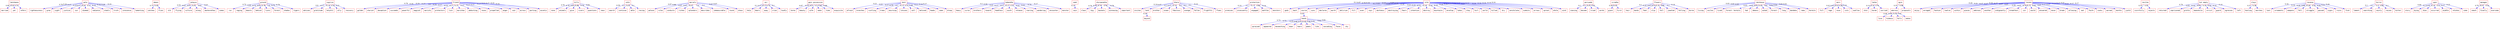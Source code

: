 strict digraph {
	lakshmana	 [color=red,
		fontname=courier,
		shape=box];
	married	 [color=red,
		fontname=courier,
		shape=box];
	lakshmana -> married	 [color=blue,
		xlabel=0.66];
	yet	 [color=red,
		fontname=courier,
		shape=box];
	lakshmana -> yet	 [color=blue,
		xlabel=0.03];
	refers	 [color=red,
		fontname=courier,
		shape=box];
	lakshmana -> refers	 [color=blue,
		xlabel=0.17];
	pale	 [color=red,
		fontname=courier,
		shape=box];
	righteousness	 [color=red,
		fontname=courier,
		shape=box];
	pale -> righteousness	 [color=blue,
		xlabel=0.76];
	grew	 [color=red,
		fontname=courier,
		shape=box];
	pale -> grew	 [color=blue,
		xlabel=0.24];
	sight	 [color=red,
		fontname=courier,
		shape=box];
	pale -> sight	 [color=blue,
		xlabel=0.17];
	justice	 [color=red,
		fontname=courier,
		shape=box];
	pale -> justice	 [color=blue,
		xlabel=0.14];
	sun	 [color=red,
		fontname=courier,
		shape=box];
	pale -> sun	 [color=blue,
		xlabel=0.17];
	dimmed	 [color=red,
		fontname=courier,
		shape=box];
	pale -> dimmed	 [color=blue,
		xlabel=0.24];
	radiance	 [color=red,
		fontname=courier,
		shape=box];
	pale -> radiance	 [color=blue,
		xlabel=0.17];
	steals	 [color=red,
		fontname=courier,
		shape=box];
	pale -> steals	 [color=blue,
		xlabel=0.14];
	truth	 [color=red,
		fontname=courier,
		shape=box];
	pale -> truth	 [color=blue,
		xlabel=0.14];
	innocence	 [color=red,
		fontname=courier,
		shape=box];
	pale -> innocence	 [color=blue,
		xlabel=0.28];
	lamenting	 [color=red,
		fontname=courier,
		shape=box];
	pale -> lamenting	 [color=blue,
		xlabel=0.14];
	demon	 [color=red,
		fontname=courier,
		shape=box];
	catches	 [color=red,
		fontname=courier,
		shape=box];
	demon -> catches	 [color=blue,
		xlabel=0.72];
	flies	 [color=red,
		fontname=courier,
		shape=box];
	demon -> flies	 [color=blue,
		xlabel=0.62];
	jatayus	 [color=red,
		fontname=courier,
		shape=box];
	old	 [color=red,
		fontname=courier,
		shape=box];
	jatayus -> old	 [color=blue,
		xlabel=0.55];
	flying	 [color=red,
		fontname=courier,
		shape=box];
	jatayus -> flying	 [color=blue,
		xlabel=0.07];
	vulture	 [color=red,
		fontname=courier,
		shape=box];
	jatayus -> vulture	 [color=blue,
		xlabel=0.07];
	along	 [color=red,
		fontname=courier,
		shape=box];
	jatayus -> along	 [color=blue,
		xlabel=0.07];
	dasharathas	 [color=red,
		fontname=courier,
		shape=box];
	jatayus -> dasharathas	 [color=blue,
		xlabel=0.07];
	comes	 [color=red,
		fontname=courier,
		shape=box];
	jatayus -> comes	 [color=blue,
		xlabel=0.07];
	ground	 [color=red,
		fontname=courier,
		shape=box];
	run	 [color=red,
		fontname=courier,
		shape=box];
	ground -> run	 [color=blue,
		xlabel=0.72];
	raging	 [color=red,
		fontname=courier,
		shape=box];
	ground -> raging	 [color=blue,
		xlabel=0.62];
	beasts	 [color=red,
		fontname=courier,
		shape=box];
	ground -> beasts	 [color=blue,
		xlabel=0.72];
	behind	 [color=red,
		fontname=courier,
		shape=box];
	ground -> behind	 [color=blue,
		xlabel=0.62];
	lions	 [color=red,
		fontname=courier,
		shape=box];
	ground -> lions	 [color=blue,
		xlabel=0.76];
	forest	 [color=red,
		fontname=courier,
		shape=box];
	ground -> forest	 [color=blue,
		xlabel=1.0];
	shadow	 [color=red,
		fontname=courier,
		shape=box];
	ground -> shadow	 [color=blue,
		xlabel=0.72];
	tigers	 [color=red,
		fontname=courier,
		shape=box];
	ground -> tigers	 [color=blue,
		xlabel=0.76];
	sugriva	 [color=red,
		fontname=courier,
		shape=box];
	advises	 [color=red,
		fontname=courier,
		shape=box];
	sugriva -> advises	 [color=blue,
		xlabel=0.9];
	gratitude	 [color=red,
		fontname=courier,
		shape=box];
	sugriva -> gratitude	 [color=blue,
		xlabel=0.17];
	helpful	 [color=red,
		fontname=courier,
		shape=box];
	sugriva -> helpful	 [color=blue,
		xlabel=0.14];
	ally	 [color=red,
		fontname=courier,
		shape=box];
	sugriva -> ally	 [color=blue,
		xlabel=0.14];
	recovery	 [color=red,
		fontname=courier,
		shape=box];
	sugriva -> recovery	 [color=blue,
		xlabel=0.21];
	friend	 [color=red,
		fontname=courier,
		shape=box];
	golden	 [color=red,
		fontname=courier,
		shape=box];
	friend -> golden	 [color=blue,
		xlabel=0.79];
	chariot	 [color=red,
		fontname=courier,
		shape=box];
	friend -> chariot	 [color=blue,
		xlabel=0.24];
	deception	 [color=red,
		fontname=courier,
		shape=box];
	friend -> deception	 [color=blue,
		xlabel=0.14];
	succeeds	 [color=red,
		fontname=courier,
		shape=box];
	friend -> succeeds	 [color=blue,
		xlabel=0.17];
	powerful	 [color=red,
		fontname=courier,
		shape=box];
	friend -> powerful	 [color=blue,
		xlabel=0.1];
	magical	 [color=red,
		fontname=courier,
		shape=box];
	friend -> magical	 [color=blue,
		xlabel=0.14];
	marichi	 [color=red,
		fontname=courier,
		shape=box];
	friend -> marichi	 [color=blue,
		xlabel=0.17];
	protectors	 [color=red,
		fontname=courier,
		shape=box];
	friend -> protectors	 [color=blue,
		xlabel=0.14];
	lust	 [color=red,
		fontname=courier,
		shape=box];
	friend -> lust	 [color=blue,
		xlabel=0.17];
	marichas	 [color=red,
		fontname=courier,
		shape=box];
	friend -> marichas	 [color=blue,
		xlabel=0.17];
	abducting	 [color=red,
		fontname=courier,
		shape=box];
	friend -> abducting	 [color=blue,
		xlabel=0.17];
	races	 [color=red,
		fontname=courier,
		shape=box];
	friend -> races	 [color=blue,
		xlabel=0.17];
	propelled	 [color=red,
		fontname=courier,
		shape=box];
	friend -> propelled	 [color=blue,
		xlabel=0.17];
	anger	 [color=red,
		fontname=courier,
		shape=box];
	friend -> anger	 [color=blue,
		xlabel=0.17];
	aid	 [color=red,
		fontname=courier,
		shape=box];
	friend -> aid	 [color=blue,
		xlabel=0.21];
	across	 [color=red,
		fontname=courier,
		shape=box];
	friend -> across	 [color=blue,
		xlabel=0.17];
	parting	 [color=red,
		fontname=courier,
		shape=box];
	friend -> parting	 [color=blue,
		xlabel=0.14];
	ascetic	 [color=red,
		fontname=courier,
		shape=box];
	friend -> ascetic	 [color=blue,
		xlabel=0.14];
	hills	 [color=red,
		fontname=courier,
		shape=box];
	none	 [color=red,
		fontname=courier,
		shape=box];
	hills -> none	 [color=blue,
		xlabel=0.76];
	animals	 [color=red,
		fontname=courier,
		shape=box];
	hills -> animals	 [color=blue,
		xlabel=0.76];
	give	 [color=red,
		fontname=courier,
		shape=box];
	hills -> give	 [color=blue,
		xlabel=0.83];
	rivers	 [color=red,
		fontname=courier,
		shape=box];
	hills -> rivers	 [color=blue,
		xlabel=0.86];
	questions	 [color=red,
		fontname=courier,
		shape=box];
	hills -> questions	 [color=blue,
		xlabel=0.79];
	news	 [color=red,
		fontname=courier,
		shape=box];
	hills -> news	 [color=blue,
		xlabel=0.62];
	calm	 [color=red,
		fontname=courier,
		shape=box];
	search	 [color=red,
		fontname=courier,
		shape=box];
	calm -> search	 [color=blue,
		xlabel=0.59];
	continue	 [color=red,
		fontname=courier,
		shape=box];
	calm -> continue	 [color=blue,
		xlabel=0.1];
	able	 [color=red,
		fontname=courier,
		shape=box];
	calm -> able	 [color=blue,
		xlabel=0.07];
	raving	 [color=red,
		fontname=courier,
		shape=box];
	calm -> raving	 [color=blue,
		xlabel=0.1];
	marvels	 [color=red,
		fontname=courier,
		shape=box];
	palace	 [color=red,
		fontname=courier,
		shape=box];
	marvels -> palace	 [color=blue,
		xlabel=0.07];
	rules	 [color=red,
		fontname=courier,
		shape=box];
	marvels -> rules	 [color=blue,
		xlabel=0.86];
	conducts	 [color=red,
		fontname=courier,
		shape=box];
	marvels -> conducts	 [color=blue,
		xlabel=0.07];
	riches	 [color=red,
		fontname=courier,
		shape=box];
	marvels -> riches	 [color=blue,
		xlabel=0.07];
	splendors	 [color=red,
		fontname=courier,
		shape=box];
	marvels -> splendors	 [color=blue,
		xlabel=0.07];
	describes	 [color=red,
		fontname=courier,
		shape=box];
	marvels -> describes	 [color=blue,
		xlabel=1.0];
	immeasurable	 [color=red,
		fontname=courier,
		shape=box];
	marvels -> immeasurable	 [color=blue,
		xlabel=0.1];
	round	 [color=red,
		fontname=courier,
		shape=box];
	marvels -> round	 [color=blue,
		xlabel=0.07];
	shows	 [color=red,
		fontname=courier,
		shape=box];
	marvels -> shows	 [color=blue,
		xlabel=0.07];
	air	 [color=red,
		fontname=courier,
		shape=box];
	help	 [color=red,
		fontname=courier,
		shape=box];
	air -> help	 [color=blue,
		xlabel=0.1];
	bears	 [color=red,
		fontname=courier,
		shape=box];
	air -> bears	 [color=blue,
		xlabel=0.17];
	away	 [color=red,
		fontname=courier,
		shape=box];
	air -> away	 [color=blue,
		xlabel=0.17];
	cries	 [color=red,
		fontname=courier,
		shape=box];
	air -> cries	 [color=blue,
		xlabel=0.72];
	loudly	 [color=red,
		fontname=courier,
		shape=box];
	air -> loudly	 [color=blue,
		xlabel=0.1];
	"gain possession"	 [color=red,
		fontname=courier,
		shape=box];
	terms	 [color=red,
		fontname=courier,
		shape=box];
	"gain possession" -> terms	 [color=blue,
		xlabel=0.97];
	beauty	 [color=red,
		fontname=courier,
		shape=box];
	"gain possession" -> beauty	 [color=blue,
		xlabel=0.14];
	wife	 [color=red,
		fontname=courier,
		shape=box];
	"gain possession" -> wife	 [color=blue,
		xlabel=0.21];
	make	 [color=red,
		fontname=courier,
		shape=box];
	"gain possession" -> make	 [color=blue,
		xlabel=0.1];
	time	 [color=red,
		fontname=courier,
		shape=box];
	"gain possession" -> time	 [color=blue,
		xlabel=0.24];
	exquisite	 [color=red,
		fontname=courier,
		shape=box];
	"gain possession" -> exquisite	 [color=blue,
		xlabel=0.86];
	dont	 [color=red,
		fontname=courier,
		shape=box];
	afraid	 [color=red,
		fontname=courier,
		shape=box];
	dont -> afraid	 [color=blue,
		xlabel=0.21];
	branches	 [color=red,
		fontname=courier,
		shape=box];
	dont -> branches	 [color=blue,
		xlabel=0.21];
	rustling	 [color=red,
		fontname=courier,
		shape=box];
	dont -> rustling	 [color=blue,
		xlabel=0.17];
	trees	 [color=red,
		fontname=courier,
		shape=box];
	dont -> trees	 [color=blue,
		xlabel=0.79];
	mourning	 [color=red,
		fontname=courier,
		shape=box];
	dont -> mourning	 [color=blue,
		xlabel=0.1];
	lotuses	 [color=red,
		fontname=courier,
		shape=box];
	dont -> lotuses	 [color=blue,
		xlabel=0.17];
	call	 [color=red,
		fontname=courier,
		shape=box];
	dont -> call	 [color=blue,
		xlabel=0.17];
	beloved	 [color=red,
		fontname=courier,
		shape=box];
	dont -> beloved	 [color=blue,
		xlabel=0.28];
	heads	 [color=red,
		fontname=courier,
		shape=box];
	dont -> heads	 [color=blue,
		xlabel=0.17];
	seem	 [color=red,
		fontname=courier,
		shape=box];
	dont -> seem	 [color=blue,
		xlabel=0.14];
	droop	 [color=red,
		fontname=courier,
		shape=box];
	dont -> droop	 [color=blue,
		xlabel=0.17];
	kabandha	 [color=red,
		fontname=courier,
		shape=box];
	heavy	 [color=red,
		fontname=courier,
		shape=box];
	kabandha -> heavy	 [color=blue,
		xlabel=0.1];
	curse	 [color=red,
		fontname=courier,
		shape=box];
	kabandha -> curse	 [color=blue,
		xlabel=0.34];
	brothers	 [color=red,
		fontname=courier,
		shape=box];
	kabandha -> brothers	 [color=blue,
		xlabel=0.21];
	toward	 [color=red,
		fontname=courier,
		shape=box];
	kabandha -> toward	 [color=blue,
		xlabel=0.17];
	headless	 [color=red,
		fontname=courier,
		shape=box];
	kabandha -> headless	 [color=blue,
		xlabel=0.17];
	south	 [color=red,
		fontname=courier,
		shape=box];
	kabandha -> south	 [color=blue,
		xlabel=0.17];
	release	 [color=red,
		fontname=courier,
		shape=box];
	kabandha -> release	 [color=blue,
		xlabel=0.17];
	roaring	 [color=red,
		fontname=courier,
		shape=box];
	kabandha -> roaring	 [color=blue,
		xlabel=0.21];
	wandering	 [color=red,
		fontname=courier,
		shape=box];
	kabandha -> wandering	 [color=blue,
		xlabel=0.21];
	encounter	 [color=red,
		fontname=courier,
		shape=box];
	kabandha -> encounter	 [color=blue,
		xlabel=0.79];
	monster	 [color=red,
		fontname=courier,
		shape=box];
	kabandha -> monster	 [color=blue,
		xlabel=0.17];
	seek	 [color=red,
		fontname=courier,
		shape=box];
	vain	 [color=red,
		fontname=courier,
		shape=box];
	seek -> vain	 [color=blue,
		xlabel=0.14];
	shurpanakha	 [color=red,
		fontname=courier,
		shape=box];
	claws	 [color=red,
		fontname=courier,
		shape=box];
	shurpanakha -> claws	 [color=blue,
		xlabel=0.76];
	big	 [color=red,
		fontname=courier,
		shape=box];
	shurpanakha -> big	 [color=blue,
		xlabel=0.76];
	baskets	 [color=red,
		fontname=courier,
		shape=box];
	shurpanakha -> baskets	 [color=blue,
		xlabel=0.79];
	winnowing	 [color=red,
		fontname=courier,
		shape=box];
	shurpanakha -> winnowing	 [color=blue,
		xlabel=0.76];
	important	 [color=red,
		fontname=courier,
		shape=box];
	shurpanakha -> important	 [color=blue,
		xlabel=0.76];
	khara	 [color=red,
		fontname=courier,
		shape=box];
	incites	 [color=red,
		fontname=courier,
		shape=box];
	khara -> incites	 [color=blue,
		xlabel=0.14];
	land	 [color=red,
		fontname=courier,
		shape=box];
	khara -> land	 [color=blue,
		xlabel=0.07];
	brother	 [color=red,
		fontname=courier,
		shape=box];
	khara -> brother	 [color=blue,
		xlabel=0.1];
	ocean	 [color=red,
		fontname=courier,
		shape=box];
	khara -> ocean	 [color=blue,
		xlabel=0.17];
	fabulous	 [color=red,
		fontname=courier,
		shape=box];
	khara -> fabulous	 [color=blue,
		xlabel=0.72];
	avenge	 [color=red,
		fontname=courier,
		shape=box];
	khara -> avenge	 [color=blue,
		xlabel=0.1];
	fallen	 [color=red,
		fontname=courier,
		shape=box];
	khara -> fallen	 [color=blue,
		xlabel=0.1];
	frightful	 [color=red,
		fontname=courier,
		shape=box];
	khara -> frightful	 [color=blue,
		xlabel=0.1];
	flees	 [color=red,
		fontname=courier,
		shape=box];
	khara -> flees	 [color=blue,
		xlabel=0.14];
	beyond	 [color=red,
		fontname=courier,
		shape=box];
	land -> beyond	 [color=blue,
		xlabel=0.34];
	protection	 [color=red,
		fontname=courier,
		shape=box];
	promises	 [color=red,
		fontname=courier,
		shape=box];
	protection -> promises	 [color=blue,
		xlabel=0.14];
	incessantly	 [color=red,
		fontname=courier,
		shape=box];
	protection -> incessantly	 [color=blue,
		xlabel=0.1];
	engaged	 [color=red,
		fontname=courier,
		shape=box];
	protection -> engaged	 [color=blue,
		xlabel=0.17];
	battles	 [color=red,
		fontname=courier,
		shape=box];
	protection -> battles	 [color=blue,
		xlabel=0.69];
	monsters	 [color=red,
		fontname=courier,
		shape=box];
	protection -> monsters	 [color=blue,
		xlabel=0.14];
	sita	 [color=red,
		fontname=courier,
		shape=box];
	gods	 [color=red,
		fontname=courier,
		shape=box];
	sita -> gods	 [color=blue,
		xlabel=0.1];
	back	 [color=red,
		fontname=courier,
		shape=box];
	sita -> back	 [color=blue,
		xlabel=0.07];
	course	 [color=red,
		fontname=courier,
		shape=box];
	sita -> course	 [color=blue,
		xlabel=0.79];
	suns	 [color=red,
		fontname=courier,
		shape=box];
	sita -> suns	 [color=blue,
		xlabel=0.14];
	declares	 [color=red,
		fontname=courier,
		shape=box];
	sita -> declares	 [color=blue,
		xlabel=0.1];
	earth	 [color=red,
		fontname=courier,
		shape=box];
	sita -> earth	 [color=blue,
		xlabel=0.21];
	delirium	 [color=red,
		fontname=courier,
		shape=box];
	sita -> delirium	 [color=blue,
		xlabel=0.14];
	fill	 [color=red,
		fontname=courier,
		shape=box];
	sita -> fill	 [color=blue,
		xlabel=0.14];
	even	 [color=red,
		fontname=courier,
		shape=box];
	sita -> even	 [color=blue,
		xlabel=0.07];
	rays	 [color=red,
		fontname=courier,
		shape=box];
	sita -> rays	 [color=blue,
		xlabel=0.14];
	darkness	 [color=red,
		fontname=courier,
		shape=box];
	sita -> darkness	 [color=blue,
		xlabel=0.14];
	destroying	 [color=red,
		fontname=courier,
		shape=box];
	sita -> destroying	 [color=blue,
		xlabel=0.21];
	fears	 [color=red,
		fontname=courier,
		shape=box];
	sita -> fears	 [color=blue,
		xlabel=0.14];
	intention	 [color=red,
		fontname=courier,
		shape=box];
	sita -> intention	 [color=blue,
		xlabel=0.14];
	destroy	 [color=red,
		fontname=courier,
		shape=box];
	sita -> destroy	 [color=blue,
		xlabel=0.14];
	mountains	 [color=red,
		fontname=courier,
		shape=box];
	sita -> mountains	 [color=blue,
		xlabel=0.14];
	envelop	 [color=red,
		fontname=courier,
		shape=box];
	sita -> envelop	 [color=blue,
		xlabel=0.14];
	lakes	 [color=red,
		fontname=courier,
		shape=box];
	sita -> lakes	 [color=blue,
		xlabel=0.24];
	stay	 [color=red,
		fontname=courier,
		shape=box];
	sita -> stay	 [color=blue,
		xlabel=0.14];
	hurl	 [color=red,
		fontname=courier,
		shape=box];
	sita -> hurl	 [color=blue,
		xlabel=0.14];
	world	 [color=red,
		fontname=courier,
		shape=box];
	sita -> world	 [color=blue,
		xlabel=0.14];
	killed	 [color=red,
		fontname=courier,
		shape=box];
	sita -> killed	 [color=blue,
		xlabel=0.24];
	dry	 [color=red,
		fontname=courier,
		shape=box];
	sita -> dry	 [color=blue,
		xlabel=0.24];
	annihilate	 [color=red,
		fontname=courier,
		shape=box];
	sita -> annihilate	 [color=blue,
		xlabel=0.14];
	summits	 [color=red,
		fontname=courier,
		shape=box];
	sita -> summits	 [color=blue,
		xlabel=0.14];
	arrows	 [color=red,
		fontname=courier,
		shape=box];
	sita -> arrows	 [color=blue,
		xlabel=0.14];
	uproot	 [color=red,
		fontname=courier,
		shape=box];
	sita -> uproot	 [color=blue,
		xlabel=0.14];
	whole	 [color=red,
		fontname=courier,
		shape=box];
	sita -> whole	 [color=blue,
		xlabel=0.14];
	wind	 [color=red,
		fontname=courier,
		shape=box];
	sita -> wind	 [color=blue,
		xlabel=0.14];
	hands	 [color=red,
		fontname=courier,
		shape=box];
	course -> hands	 [color=blue,
		xlabel=0.03];
	upraised	 [color=red,
		fontname=courier,
		shape=box];
	hands -> upraised	 [color=blue,
		xlabel=0.72];
	appeared	 [color=red,
		fontname=courier,
		shape=box];
	hands -> appeared	 [color=blue,
		xlabel=0.72];
	beseeching	 [color=red,
		fontname=courier,
		shape=box];
	hands -> beseeching	 [color=blue,
		xlabel=0.55];
	moan	 [color=red,
		fontname=courier,
		shape=box];
	hands -> moan	 [color=blue,
		xlabel=0.66];
	tears	 [color=red,
		fontname=courier,
		shape=box];
	hands -> tears	 [color=blue,
		xlabel=0.55];
	peaks	 [color=red,
		fontname=courier,
		shape=box];
	hands -> peaks	 [color=blue,
		xlabel=0.62];
	like	 [color=red,
		fontname=courier,
		shape=box];
	hands -> like	 [color=blue,
		xlabel=0.59];
	cascading	 [color=red,
		fontname=courier,
		shape=box];
	hands -> cascading	 [color=blue,
		xlabel=0.55];
	faces	 [color=red,
		fontname=courier,
		shape=box];
	hands -> faces	 [color=blue,
		xlabel=0.62];
	sky	 [color=red,
		fontname=courier,
		shape=box];
	hands -> sky	 [color=blue,
		xlabel=0.62];
	persuade	 [color=red,
		fontname=courier,
		shape=box];
	coaxing	 [color=red,
		fontname=courier,
		shape=box];
	persuade -> coaxing	 [color=blue,
		xlabel=0.1];
	become	 [color=red,
		fontname=courier,
		shape=box];
	persuade -> become	 [color=blue,
		xlabel=0.1];
	tried	 [color=red,
		fontname=courier,
		shape=box];
	persuade -> tried	 [color=blue,
		xlabel=0.07];
	words	 [color=red,
		fontname=courier,
		shape=box];
	persuade -> words	 [color=blue,
		xlabel=0.55];
	viradha	 [color=red,
		fontname=courier,
		shape=box];
	giant	 [color=red,
		fontname=courier,
		shape=box];
	viradha -> giant	 [color=blue,
		xlabel=0.48];
	first	 [color=red,
		fontname=courier,
		shape=box];
	viradha -> first	 [color=blue,
		xlabel=0.03];
	flowers	 [color=red,
		fontname=courier,
		shape=box];
	hair	 [color=red,
		fontname=courier,
		shape=box];
	flowers -> hair	 [color=blue,
		xlabel=0.1];
	bands	 [color=red,
		fontname=courier,
		shape=box];
	flowers -> bands	 [color=blue,
		xlabel=0.14];
	feet	 [color=red,
		fontname=courier,
		shape=box];
	flowers -> feet	 [color=blue,
		xlabel=0.07];
	slip	 [color=red,
		fontname=courier,
		shape=box];
	flowers -> slip	 [color=blue,
		xlabel=0.14];
	fall	 [color=red,
		fontname=courier,
		shape=box];
	flowers -> fall	 [color=blue,
		xlabel=0.14];
	jeweled	 [color=red,
		fontname=courier,
		shape=box];
	flowers -> jeweled	 [color=blue,
		xlabel=0.69];
	falling	 [color=red,
		fontname=courier,
		shape=box];
	flowers -> falling	 [color=blue,
		xlabel=0.1];
	borne	 [color=red,
		fontname=courier,
		shape=box];
	flowers -> borne	 [color=blue,
		xlabel=0.14];
	rakshasas	 [color=red,
		fontname=courier,
		shape=box];
	living	 [color=red,
		fontname=courier,
		shape=box];
	rakshasas -> living	 [color=blue,
		xlabel=0.03];
	exiles	 [color=red,
		fontname=courier,
		shape=box];
	rakshasas -> exiles	 [color=blue,
		xlabel=0.03];
	lived	 [color=red,
		fontname=courier,
		shape=box];
	rakshasas -> lived	 [color=blue,
		xlabel=0.03];
	"forest- hermits"	 [color=red,
		fontname=courier,
		shape=box];
	rakshasas -> "forest- hermits"	 [color=blue,
		xlabel=0.03];
	had	 [color=red,
		fontname=courier,
		shape=box];
	rakshasas -> had	 [color=blue,
		xlabel=0.03];
	demons	 [color=red,
		fontname=courier,
		shape=box];
	rakshasas -> demons	 [color=blue,
		xlabel=0.03];
	asked	 [color=red,
		fontname=courier,
		shape=box];
	rakshasas -> asked	 [color=blue,
		xlabel=0.03];
	"forest-"	 [color=red,
		fontname=courier,
		shape=box];
	rakshasas -> "forest-"	 [color=blue,
		xlabel=0.9];
	long	 [color=red,
		fontname=courier,
		shape=box];
	rakshasas -> long	 [color=blue,
		xlabel=0.03];
	dandaka	 [color=red,
		fontname=courier,
		shape=box];
	rakshasas -> dandaka	 [color=blue,
		xlabel=0.03];
	rama	 [color=red,
		fontname=courier,
		shape=box];
	rakshasas -> rama	 [color=blue,
		xlabel=0.83];
	hermits	 [color=red,
		fontname=courier,
		shape=box];
	rakshasas -> hermits	 [color=blue,
		xlabel=0.03];
	ears	 [color=red,
		fontname=courier,
		shape=box];
	full	 [color=red,
		fontname=courier,
		shape=box];
	ears -> full	 [color=blue,
		xlabel=0.41];
	rage	 [color=red,
		fontname=courier,
		shape=box];
	ears -> rage	 [color=blue,
		xlabel=0.41];
	nose	 [color=red,
		fontname=courier,
		shape=box];
	ears -> nose	 [color=blue,
		xlabel=0.41];
	cuts	 [color=red,
		fontname=courier,
		shape=box];
	ears -> cuts	 [color=blue,
		xlabel=0.28];
	swallow	 [color=red,
		fontname=courier,
		shape=box];
	ears -> swallow	 [color=blue,
		xlabel=0.14];
	lanka	 [color=red,
		fontname=courier,
		shape=box];
	shut	 [color=red,
		fontname=courier,
		shape=box];
	lanka -> shut	 [color=blue,
		xlabel=0.14];
	harem	 [color=red,
		fontname=courier,
		shape=box];
	lanka -> harem	 [color=blue,
		xlabel=0.14];
	carried	 [color=red,
		fontname=courier,
		shape=box];
	lanka -> carried	 [color=blue,
		xlabel=0.76];
	ogre	 [color=red,
		fontname=courier,
		shape=box];
	amorous	 [color=red,
		fontname=courier,
		shape=box];
	ogre -> amorous	 [color=blue,
		xlabel=0.55];
	proposals	 [color=red,
		fontname=courier,
		shape=box];
	ogre -> proposals	 [color=blue,
		xlabel=0.66];
	love	 [color=red,
		fontname=courier,
		shape=box];
	amorous -> love	 [color=blue,
		xlabel=0.48];
	hideous	 [color=red,
		fontname=courier,
		shape=box];
	amorous -> hideous	 [color=blue,
		xlabel=0.48];
	falls	 [color=red,
		fontname=courier,
		shape=box];
	amorous -> falls	 [color=blue,
		xlabel=0.55];
	makes	 [color=red,
		fontname=courier,
		shape=box];
	amorous -> makes	 [color=blue,
		xlabel=0.45];
	ravana	 [color=red,
		fontname=courier,
		shape=box];
	enjoy	 [color=red,
		fontname=courier,
		shape=box];
	ravana -> enjoy	 [color=blue,
		xlabel=0.24];
	enraged	 [color=red,
		fontname=courier,
		shape=box];
	ravana -> enraged	 [color=blue,
		xlabel=0.21];
	fashion	 [color=red,
		fontname=courier,
		shape=box];
	ravana -> fashion	 [color=blue,
		xlabel=0.17];
	twelve	 [color=red,
		fontname=courier,
		shape=box];
	ravana -> twelve	 [color=blue,
		xlabel=0.17];
	within	 [color=red,
		fontname=courier,
		shape=box];
	ravana -> within	 [color=blue,
		xlabel=0.14];
	pieces	 [color=red,
		fontname=courier,
		shape=box];
	ravana -> pieces	 [color=blue,
		xlabel=0.17];
	embrace	 [color=red,
		fontname=courier,
		shape=box];
	ravana -> embrace	 [color=blue,
		xlabel=0.17];
	another	 [color=red,
		fontname=courier,
		shape=box];
	ravana -> another	 [color=blue,
		xlabel=0.07];
	indignantly	 [color=red,
		fontname=courier,
		shape=box];
	ravana -> indignantly	 [color=blue,
		xlabel=0.34];
	breakfast	 [color=red,
		fontname=courier,
		shape=box];
	ravana -> breakfast	 [color=blue,
		xlabel=0.21];
	cut	 [color=red,
		fontname=courier,
		shape=box];
	ravana -> cut	 [color=blue,
		xlabel=0.79];
	would	 [color=red,
		fontname=courier,
		shape=box];
	ravana -> would	 [color=blue,
		xlabel=0.17];
	answered	 [color=red,
		fontname=courier,
		shape=box];
	ravana -> answered	 [color=blue,
		xlabel=0.03];
	never	 [color=red,
		fontname=courier,
		shape=box];
	ravana -> never	 [color=blue,
		xlabel=0.07];
	break	 [color=red,
		fontname=courier,
		shape=box];
	ravana -> break	 [color=blue,
		xlabel=0.17];
	allowing	 [color=red,
		fontname=courier,
		shape=box];
	ravana -> allowing	 [color=blue,
		xlabel=0.17];
	eat	 [color=red,
		fontname=courier,
		shape=box];
	ravana -> eat	 [color=blue,
		xlabel=0.24];
	faith	 [color=red,
		fontname=courier,
		shape=box];
	ravana -> faith	 [color=blue,
		xlabel=0.17];
	cooks	 [color=red,
		fontname=courier,
		shape=box];
	ravana -> cooks	 [color=blue,
		xlabel=0.21];
	warned	 [color=red,
		fontname=courier,
		shape=box];
	ravana -> warned	 [color=blue,
		xlabel=0.21];
	months	 [color=red,
		fontname=courier,
		shape=box];
	ravana -> months	 [color=blue,
		xlabel=0.17];
	yield	 [color=red,
		fontname=courier,
		shape=box];
	ravana -> yield	 [color=blue,
		xlabel=0.17];
	reviles	 [color=red,
		fontname=courier,
		shape=box];
	scornfully	 [color=red,
		fontname=courier,
		shape=box];
	reviles -> scornfully	 [color=blue,
		xlabel=0.52];
	rejects	 [color=red,
		fontname=courier,
		shape=box];
	reviles -> rejects	 [color=blue,
		xlabel=0.41];
	"hut empty"	 [color=red,
		fontname=courier,
		shape=box];
	returned	 [color=red,
		fontname=courier,
		shape=box];
	"hut empty" -> returned	 [color=blue,
		xlabel=0.79];
	imprisoned	 [color=red,
		fontname=courier,
		shape=box];
	"hut empty" -> imprisoned	 [color=blue,
		xlabel=0.03];
	grotto	 [color=red,
		fontname=courier,
		shape=box];
	"hut empty" -> grotto	 [color=blue,
		xlabel=0.14];
	meanwhile	 [color=red,
		fontname=courier,
		shape=box];
	"hut empty" -> meanwhile	 [color=blue,
		xlabel=0.66];
	"strict"	 [color=red,
		fontname=courier,
		shape=box];
	"hut empty" -> "strict"	 [color=blue,
		xlabel=0.14];
	guard	 [color=red,
		fontname=courier,
		shape=box];
	"hut empty" -> guard	 [color=blue,
		xlabel=0.14];
	ogresses	 [color=red,
		fontname=courier,
		shape=box];
	"hut empty" -> ogresses	 [color=blue,
		xlabel=0.14];
	left	 [color=red,
		fontname=courier,
		shape=box];
	"hut empty" -> left	 [color=blue,
		xlabel=0.14];
	slays	 [color=red,
		fontname=courier,
		shape=box];
	howling	 [color=red,
		fontname=courier,
		shape=box];
	slays -> howling	 [color=blue,
		xlabel=0.31];
	marches	 [color=red,
		fontname=courier,
		shape=box];
	slays -> marches	 [color=blue,
		xlabel=0.38];
	ravanas	 [color=red,
		fontname=courier,
		shape=box];
	last	 [color=red,
		fontname=courier,
		shape=box];
	ravanas -> last	 [color=blue,
		xlabel=0.34];
	ornaments	 [color=red,
		fontname=courier,
		shape=box];
	ravanas -> ornaments	 [color=blue,
		xlabel=0.14];
	weapons	 [color=red,
		fontname=courier,
		shape=box];
	ravanas -> weapons	 [color=blue,
		xlabel=0.24];
	fell	 [color=red,
		fontname=courier,
		shape=box];
	ravanas -> fell	 [color=blue,
		xlabel=0.69];
	struggle	 [color=red,
		fontname=courier,
		shape=box];
	ravanas -> struggle	 [color=blue,
		xlabel=0.28];
	passed	 [color=red,
		fontname=courier,
		shape=box];
	ravanas -> passed	 [color=blue,
		xlabel=0.14];
	signs	 [color=red,
		fontname=courier,
		shape=box];
	ravanas -> signs	 [color=blue,
		xlabel=0.24];
	ruins	 [color=red,
		fontname=courier,
		shape=box];
	ravanas -> ruins	 [color=blue,
		xlabel=0.21];
	find	 [color=red,
		fontname=courier,
		shape=box];
	ravanas -> find	 [color=blue,
		xlabel=0.24];
	horror	 [color=red,
		fontname=courier,
		shape=box];
	lament	 [color=red,
		fontname=courier,
		shape=box];
	horror -> lament	 [color=blue,
		xlabel=0.1];
	searching	 [color=red,
		fontname=courier,
		shape=box];
	horror -> searching	 [color=blue,
		xlabel=0.1];
	vainly	 [color=red,
		fontname=courier,
		shape=box];
	horror -> vainly	 [color=blue,
		xlabel=0.1];
	raises	 [color=red,
		fontname=courier,
		shape=box];
	horror -> raises	 [color=blue,
		xlabel=0.62];
	bitter	 [color=red,
		fontname=courier,
		shape=box];
	horror -> bitter	 [color=blue,
		xlabel=0.1];
	upon	 [color=red,
		fontname=courier,
		shape=box];
	story	 [color=red,
		fontname=courier,
		shape=box];
	upon -> story	 [color=blue,
		xlabel=0.69];
	dying	 [color=red,
		fontname=courier,
		shape=box];
	upon -> dying	 [color=blue,
		xlabel=0.1];
	dies	 [color=red,
		fontname=courier,
		shape=box];
	upon -> dies	 [color=blue,
		xlabel=0.14];
	occurred	 [color=red,
		fontname=courier,
		shape=box];
	upon -> occurred	 [color=blue,
		xlabel=0.14];
	middle	 [color=red,
		fontname=courier,
		shape=box];
	upon -> middle	 [color=blue,
		xlabel=0.17];
	relates	 [color=red,
		fontname=courier,
		shape=box];
	upon -> relates	 [color=blue,
		xlabel=0.17];
	come	 [color=red,
		fontname=courier,
		shape=box];
	upon -> come	 [color=blue,
		xlabel=0.21];
	manages	 [color=red,
		fontname=courier,
		shape=box];
	smash	 [color=red,
		fontname=courier,
		shape=box];
	manages -> smash	 [color=blue,
		xlabel=0.76];
	finally	 [color=red,
		fontname=courier,
		shape=box];
	manages -> finally	 [color=blue,
		xlabel=0.07];
	overcome	 [color=red,
		fontname=courier,
		shape=box];
	manages -> overcome	 [color=blue,
		xlabel=0.14];
}
